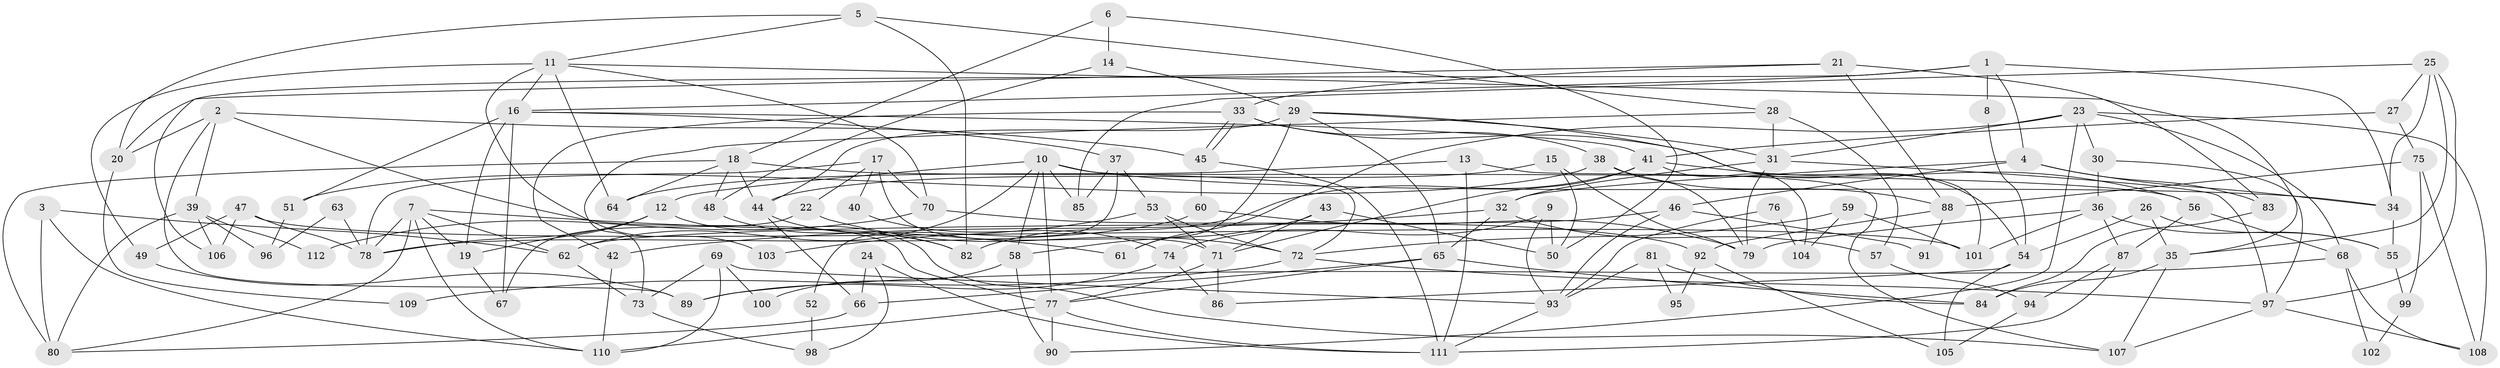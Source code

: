 // Generated by graph-tools (version 1.1) at 2025/50/03/09/25 03:50:05]
// undirected, 112 vertices, 224 edges
graph export_dot {
graph [start="1"]
  node [color=gray90,style=filled];
  1;
  2;
  3;
  4;
  5;
  6;
  7;
  8;
  9;
  10;
  11;
  12;
  13;
  14;
  15;
  16;
  17;
  18;
  19;
  20;
  21;
  22;
  23;
  24;
  25;
  26;
  27;
  28;
  29;
  30;
  31;
  32;
  33;
  34;
  35;
  36;
  37;
  38;
  39;
  40;
  41;
  42;
  43;
  44;
  45;
  46;
  47;
  48;
  49;
  50;
  51;
  52;
  53;
  54;
  55;
  56;
  57;
  58;
  59;
  60;
  61;
  62;
  63;
  64;
  65;
  66;
  67;
  68;
  69;
  70;
  71;
  72;
  73;
  74;
  75;
  76;
  77;
  78;
  79;
  80;
  81;
  82;
  83;
  84;
  85;
  86;
  87;
  88;
  89;
  90;
  91;
  92;
  93;
  94;
  95;
  96;
  97;
  98;
  99;
  100;
  101;
  102;
  103;
  104;
  105;
  106;
  107;
  108;
  109;
  110;
  111;
  112;
  1 -- 34;
  1 -- 16;
  1 -- 4;
  1 -- 8;
  1 -- 20;
  2 -- 20;
  2 -- 45;
  2 -- 39;
  2 -- 77;
  2 -- 89;
  3 -- 110;
  3 -- 62;
  3 -- 80;
  4 -- 83;
  4 -- 32;
  4 -- 34;
  4 -- 46;
  5 -- 82;
  5 -- 11;
  5 -- 20;
  5 -- 28;
  6 -- 50;
  6 -- 18;
  6 -- 14;
  7 -- 61;
  7 -- 110;
  7 -- 19;
  7 -- 62;
  7 -- 78;
  7 -- 80;
  8 -- 54;
  9 -- 74;
  9 -- 93;
  9 -- 50;
  10 -- 34;
  10 -- 77;
  10 -- 12;
  10 -- 58;
  10 -- 62;
  10 -- 72;
  10 -- 85;
  11 -- 49;
  11 -- 16;
  11 -- 35;
  11 -- 64;
  11 -- 70;
  11 -- 103;
  12 -- 19;
  12 -- 78;
  12 -- 107;
  13 -- 111;
  13 -- 107;
  13 -- 64;
  14 -- 29;
  14 -- 48;
  15 -- 79;
  15 -- 44;
  15 -- 50;
  16 -- 37;
  16 -- 41;
  16 -- 19;
  16 -- 51;
  16 -- 67;
  17 -- 78;
  17 -- 22;
  17 -- 40;
  17 -- 70;
  17 -- 71;
  18 -- 80;
  18 -- 64;
  18 -- 44;
  18 -- 48;
  18 -- 56;
  19 -- 67;
  20 -- 109;
  21 -- 33;
  21 -- 106;
  21 -- 83;
  21 -- 88;
  22 -- 72;
  22 -- 67;
  23 -- 90;
  23 -- 108;
  23 -- 30;
  23 -- 31;
  23 -- 61;
  23 -- 68;
  24 -- 111;
  24 -- 66;
  24 -- 98;
  25 -- 35;
  25 -- 34;
  25 -- 27;
  25 -- 85;
  25 -- 97;
  26 -- 54;
  26 -- 35;
  26 -- 55;
  27 -- 41;
  27 -- 75;
  28 -- 31;
  28 -- 57;
  28 -- 73;
  29 -- 44;
  29 -- 65;
  29 -- 31;
  29 -- 61;
  29 -- 101;
  30 -- 97;
  30 -- 36;
  31 -- 32;
  31 -- 79;
  31 -- 97;
  32 -- 42;
  32 -- 57;
  32 -- 65;
  33 -- 38;
  33 -- 45;
  33 -- 45;
  33 -- 42;
  33 -- 54;
  34 -- 55;
  35 -- 107;
  35 -- 84;
  36 -- 79;
  36 -- 55;
  36 -- 87;
  36 -- 101;
  37 -- 85;
  37 -- 53;
  37 -- 52;
  38 -- 79;
  38 -- 88;
  38 -- 51;
  39 -- 80;
  39 -- 96;
  39 -- 106;
  39 -- 112;
  40 -- 74;
  41 -- 56;
  41 -- 71;
  41 -- 82;
  41 -- 104;
  42 -- 110;
  43 -- 50;
  43 -- 71;
  43 -- 58;
  44 -- 82;
  44 -- 66;
  45 -- 111;
  45 -- 60;
  46 -- 62;
  46 -- 91;
  46 -- 93;
  47 -- 78;
  47 -- 101;
  47 -- 49;
  47 -- 106;
  48 -- 82;
  49 -- 89;
  51 -- 96;
  52 -- 98;
  53 -- 71;
  53 -- 72;
  53 -- 103;
  54 -- 105;
  54 -- 86;
  55 -- 99;
  56 -- 87;
  56 -- 68;
  57 -- 94;
  58 -- 90;
  58 -- 100;
  59 -- 72;
  59 -- 101;
  59 -- 104;
  60 -- 78;
  60 -- 79;
  62 -- 73;
  63 -- 78;
  63 -- 96;
  65 -- 66;
  65 -- 77;
  65 -- 84;
  66 -- 80;
  68 -- 89;
  68 -- 102;
  68 -- 108;
  69 -- 110;
  69 -- 73;
  69 -- 93;
  69 -- 100;
  70 -- 92;
  70 -- 112;
  71 -- 77;
  71 -- 86;
  72 -- 97;
  72 -- 109;
  73 -- 98;
  74 -- 86;
  74 -- 89;
  75 -- 108;
  75 -- 88;
  75 -- 99;
  76 -- 93;
  76 -- 104;
  77 -- 90;
  77 -- 110;
  77 -- 111;
  81 -- 84;
  81 -- 93;
  81 -- 95;
  83 -- 84;
  87 -- 111;
  87 -- 94;
  88 -- 91;
  88 -- 92;
  92 -- 95;
  92 -- 105;
  93 -- 111;
  94 -- 105;
  97 -- 107;
  97 -- 108;
  99 -- 102;
}
